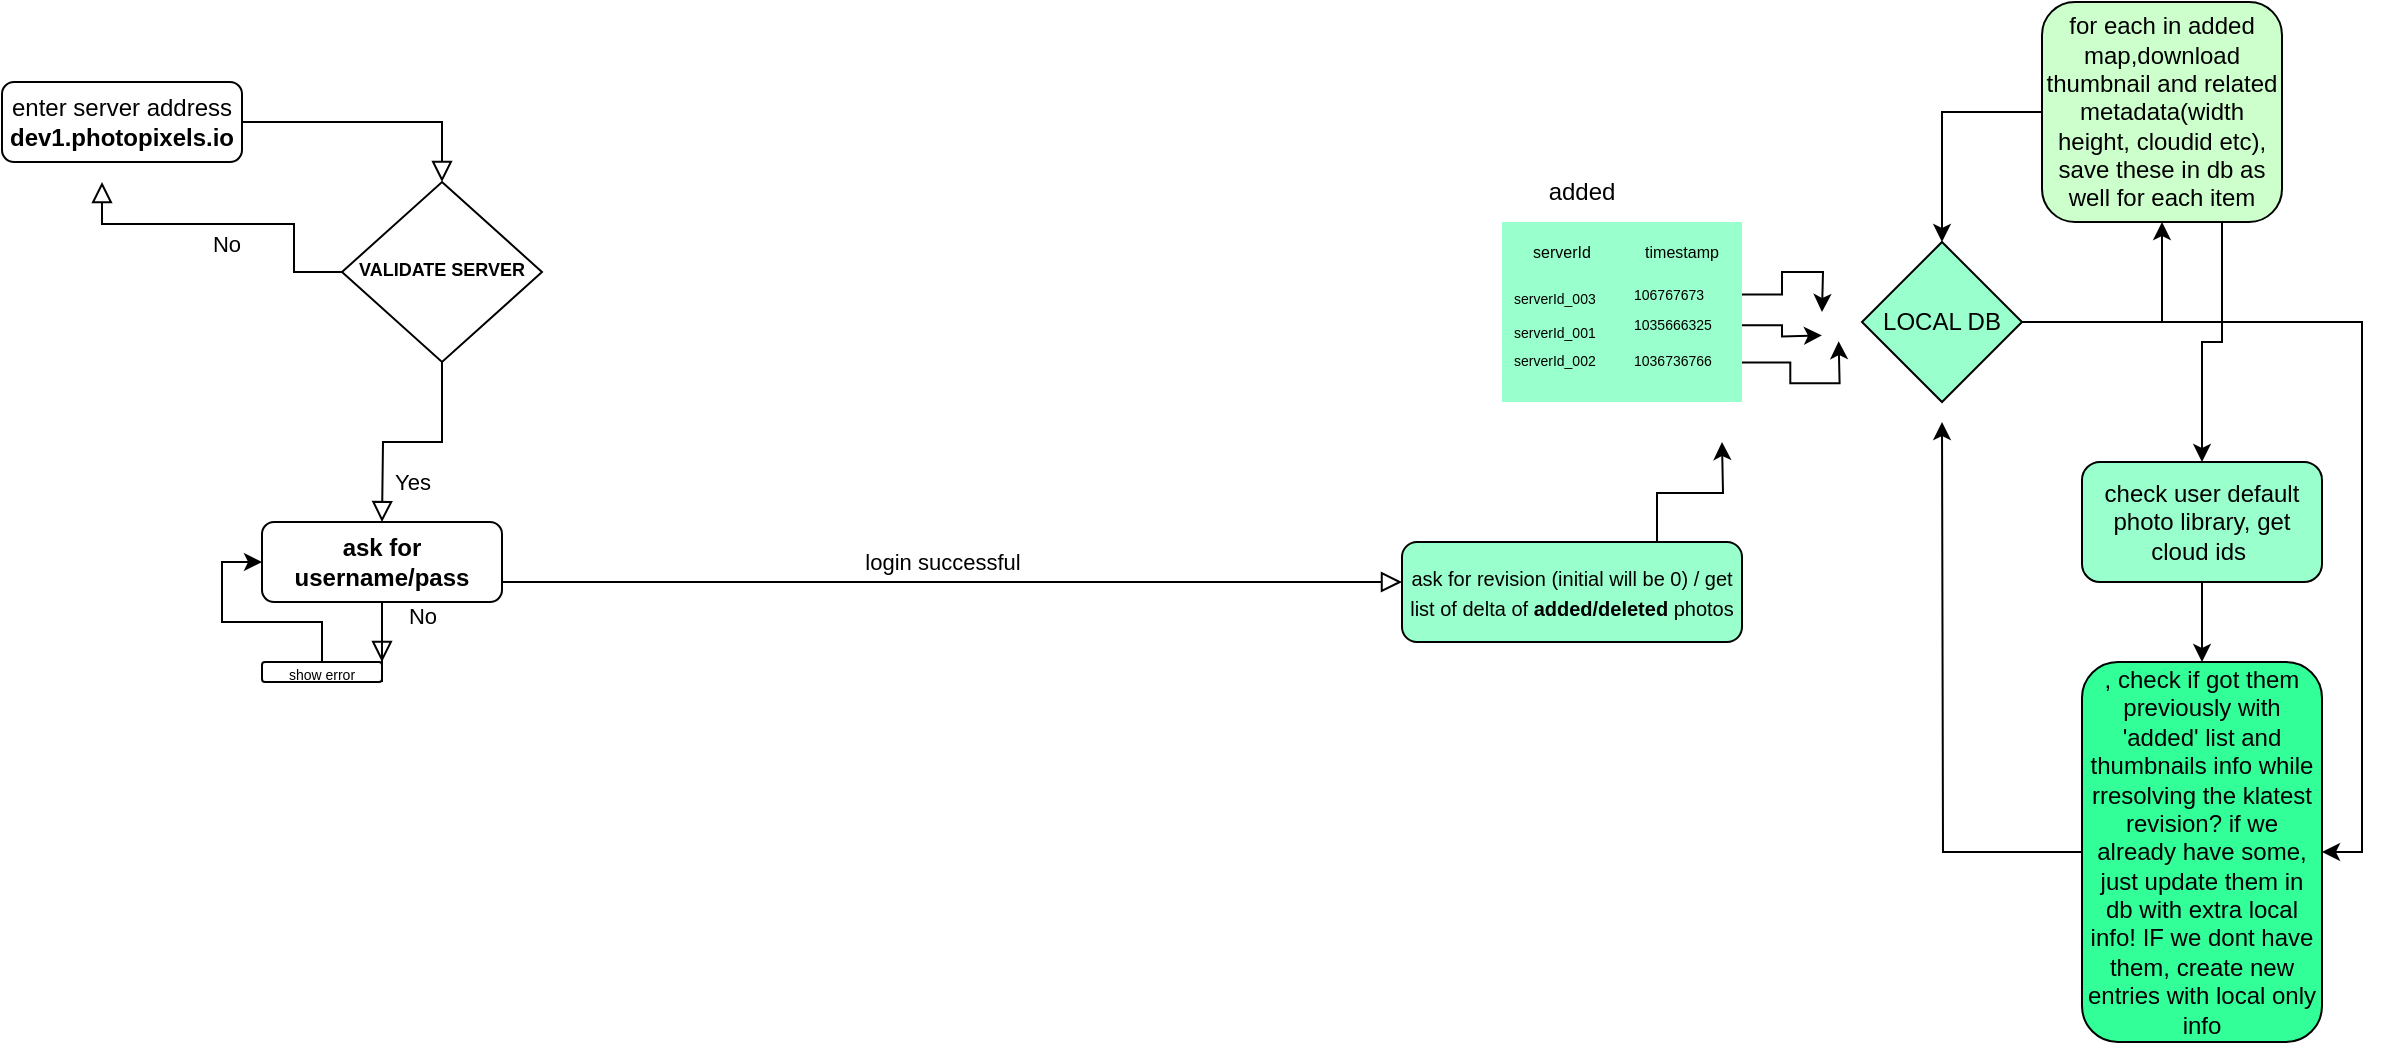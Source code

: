 <mxfile version="22.0.8" type="github">
  <diagram id="C5RBs43oDa-KdzZeNtuy" name="Page-1">
    <mxGraphModel dx="2562" dy="958" grid="1" gridSize="10" guides="1" tooltips="1" connect="1" arrows="1" fold="1" page="1" pageScale="1" pageWidth="827" pageHeight="1169" math="0" shadow="0">
      <root>
        <mxCell id="WIyWlLk6GJQsqaUBKTNV-0" />
        <mxCell id="WIyWlLk6GJQsqaUBKTNV-1" parent="WIyWlLk6GJQsqaUBKTNV-0" />
        <mxCell id="WIyWlLk6GJQsqaUBKTNV-2" value="" style="rounded=0;html=1;jettySize=auto;orthogonalLoop=1;fontSize=11;endArrow=block;endFill=0;endSize=8;strokeWidth=1;shadow=0;labelBackgroundColor=none;edgeStyle=orthogonalEdgeStyle;" parent="WIyWlLk6GJQsqaUBKTNV-1" source="WIyWlLk6GJQsqaUBKTNV-3" target="WIyWlLk6GJQsqaUBKTNV-6" edge="1">
          <mxGeometry relative="1" as="geometry" />
        </mxCell>
        <mxCell id="WIyWlLk6GJQsqaUBKTNV-3" value="enter server address&lt;br&gt;&lt;b&gt;dev1.photopixels.io&lt;/b&gt;" style="rounded=1;whiteSpace=wrap;html=1;fontSize=12;glass=0;strokeWidth=1;shadow=0;" parent="WIyWlLk6GJQsqaUBKTNV-1" vertex="1">
          <mxGeometry x="-510" y="110" width="120" height="40" as="geometry" />
        </mxCell>
        <mxCell id="WIyWlLk6GJQsqaUBKTNV-4" value="Yes" style="rounded=0;html=1;jettySize=auto;orthogonalLoop=1;fontSize=11;endArrow=block;endFill=0;endSize=8;strokeWidth=1;shadow=0;labelBackgroundColor=none;edgeStyle=orthogonalEdgeStyle;" parent="WIyWlLk6GJQsqaUBKTNV-1" source="WIyWlLk6GJQsqaUBKTNV-6" edge="1">
          <mxGeometry y="20" relative="1" as="geometry">
            <mxPoint as="offset" />
            <mxPoint x="-320" y="330" as="targetPoint" />
          </mxGeometry>
        </mxCell>
        <mxCell id="WIyWlLk6GJQsqaUBKTNV-5" value="No" style="edgeStyle=orthogonalEdgeStyle;rounded=0;html=1;jettySize=auto;orthogonalLoop=1;fontSize=11;endArrow=block;endFill=0;endSize=8;strokeWidth=1;shadow=0;labelBackgroundColor=none;" parent="WIyWlLk6GJQsqaUBKTNV-1" source="WIyWlLk6GJQsqaUBKTNV-6" edge="1">
          <mxGeometry y="10" relative="1" as="geometry">
            <mxPoint as="offset" />
            <mxPoint x="-460" y="160" as="targetPoint" />
            <Array as="points">
              <mxPoint x="-364" y="205" />
              <mxPoint x="-364" y="181" />
            </Array>
          </mxGeometry>
        </mxCell>
        <mxCell id="WIyWlLk6GJQsqaUBKTNV-6" value="&lt;font size=&quot;1&quot; style=&quot;&quot;&gt;&lt;b style=&quot;font-size: 9px;&quot;&gt;VALIDATE SERVER&lt;/b&gt;&lt;/font&gt;" style="rhombus;whiteSpace=wrap;html=1;shadow=0;fontFamily=Helvetica;fontSize=12;align=center;strokeWidth=1;spacing=6;spacingTop=-4;" parent="WIyWlLk6GJQsqaUBKTNV-1" vertex="1">
          <mxGeometry x="-340" y="160" width="100" height="90" as="geometry" />
        </mxCell>
        <mxCell id="WIyWlLk6GJQsqaUBKTNV-8" value="No" style="rounded=0;html=1;jettySize=auto;orthogonalLoop=1;fontSize=11;endArrow=block;endFill=0;endSize=8;strokeWidth=1;shadow=0;labelBackgroundColor=none;edgeStyle=orthogonalEdgeStyle;" parent="WIyWlLk6GJQsqaUBKTNV-1" target="WIyWlLk6GJQsqaUBKTNV-11" edge="1">
          <mxGeometry x="0.333" y="20" relative="1" as="geometry">
            <mxPoint as="offset" />
            <mxPoint x="-320" y="410" as="sourcePoint" />
            <Array as="points">
              <mxPoint x="-320" y="370" />
              <mxPoint x="-320" y="370" />
            </Array>
          </mxGeometry>
        </mxCell>
        <mxCell id="WIyWlLk6GJQsqaUBKTNV-9" value="login successful" style="edgeStyle=orthogonalEdgeStyle;rounded=0;html=1;jettySize=auto;orthogonalLoop=1;fontSize=11;endArrow=block;endFill=0;endSize=8;strokeWidth=1;shadow=0;labelBackgroundColor=none;exitX=1;exitY=0.5;exitDx=0;exitDy=0;" parent="WIyWlLk6GJQsqaUBKTNV-1" source="DgIrEv0hFCFQkbHtoArC-0" target="WIyWlLk6GJQsqaUBKTNV-12" edge="1">
          <mxGeometry y="10" relative="1" as="geometry">
            <mxPoint as="offset" />
            <mxPoint x="270" y="330" as="sourcePoint" />
            <Array as="points">
              <mxPoint x="280" y="360" />
              <mxPoint x="370" y="360" />
            </Array>
          </mxGeometry>
        </mxCell>
        <mxCell id="DgIrEv0hFCFQkbHtoArC-1" style="edgeStyle=orthogonalEdgeStyle;rounded=0;orthogonalLoop=1;jettySize=auto;html=1;entryX=0;entryY=0.5;entryDx=0;entryDy=0;" edge="1" parent="WIyWlLk6GJQsqaUBKTNV-1" source="WIyWlLk6GJQsqaUBKTNV-11" target="DgIrEv0hFCFQkbHtoArC-0">
          <mxGeometry relative="1" as="geometry" />
        </mxCell>
        <mxCell id="WIyWlLk6GJQsqaUBKTNV-11" value="&lt;font style=&quot;font-size: 7px;&quot;&gt;show error&lt;/font&gt;" style="rounded=1;whiteSpace=wrap;html=1;fontSize=12;glass=0;strokeWidth=1;shadow=0;" parent="WIyWlLk6GJQsqaUBKTNV-1" vertex="1">
          <mxGeometry x="-380" y="400" width="60" height="10" as="geometry" />
        </mxCell>
        <mxCell id="WIyWlLk6GJQsqaUBKTNV-12" value="&lt;font style=&quot;font-size: 10px;&quot;&gt;ask for revision (initial will be 0) / get list of delta of &lt;b&gt;added/deleted&lt;/b&gt; photos&lt;/font&gt;" style="rounded=1;whiteSpace=wrap;html=1;fontSize=12;glass=0;strokeWidth=1;shadow=0;fillColor=#99FFCC;" parent="WIyWlLk6GJQsqaUBKTNV-1" vertex="1">
          <mxGeometry x="190" y="340" width="170" height="50" as="geometry" />
        </mxCell>
        <mxCell id="DgIrEv0hFCFQkbHtoArC-0" value="ask for username/pass" style="rounded=1;whiteSpace=wrap;html=1;fontSize=12;glass=0;strokeWidth=1;shadow=0;fontStyle=1" vertex="1" parent="WIyWlLk6GJQsqaUBKTNV-1">
          <mxGeometry x="-380" y="330" width="120" height="40" as="geometry" />
        </mxCell>
        <mxCell id="DgIrEv0hFCFQkbHtoArC-10" style="edgeStyle=orthogonalEdgeStyle;rounded=0;orthogonalLoop=1;jettySize=auto;html=1;exitX=0.75;exitY=0;exitDx=0;exitDy=0;" edge="1" parent="WIyWlLk6GJQsqaUBKTNV-1" source="WIyWlLk6GJQsqaUBKTNV-12">
          <mxGeometry relative="1" as="geometry">
            <mxPoint x="350" y="290" as="targetPoint" />
          </mxGeometry>
        </mxCell>
        <mxCell id="DgIrEv0hFCFQkbHtoArC-14" value="" style="group;fillColor=#99FFCC;" vertex="1" connectable="0" parent="WIyWlLk6GJQsqaUBKTNV-1">
          <mxGeometry x="240" y="180" width="120" height="90" as="geometry" />
        </mxCell>
        <mxCell id="DgIrEv0hFCFQkbHtoArC-2" value="serverId" style="swimlane;fontStyle=0;childLayout=stackLayout;horizontal=1;startSize=30;horizontalStack=0;resizeParent=1;resizeParentMax=0;resizeLast=0;collapsible=1;marginBottom=0;whiteSpace=wrap;html=1;fontSize=8;fillColor=#99FFCC;strokeColor=none;" vertex="1" parent="DgIrEv0hFCFQkbHtoArC-14">
          <mxGeometry width="60" height="79.484" as="geometry">
            <mxRectangle y="25" width="70" height="30" as="alternateBounds" />
          </mxGeometry>
        </mxCell>
        <mxCell id="DgIrEv0hFCFQkbHtoArC-5" value="serverId_003" style="text;strokeColor=none;fillColor=#99FFCC;align=left;verticalAlign=middle;spacingLeft=4;spacingRight=4;overflow=hidden;points=[[0,0.5],[1,0.5]];portConstraint=eastwest;rotatable=0;whiteSpace=wrap;html=1;fontSize=7;" vertex="1" parent="DgIrEv0hFCFQkbHtoArC-2">
          <mxGeometry y="30" width="60" height="18.556" as="geometry" />
        </mxCell>
        <mxCell id="DgIrEv0hFCFQkbHtoArC-13" value="" style="group;fillColor=#99FFCC;" vertex="1" connectable="0" parent="DgIrEv0hFCFQkbHtoArC-2">
          <mxGeometry y="48.556" width="60" height="30.927" as="geometry" />
        </mxCell>
        <mxCell id="DgIrEv0hFCFQkbHtoArC-3" value="serverId_001" style="text;strokeColor=none;fillColor=#99FFCC;align=left;verticalAlign=middle;spacingLeft=4;spacingRight=4;overflow=hidden;points=[[0,0.5],[1,0.5]];portConstraint=eastwest;rotatable=0;whiteSpace=wrap;html=1;fontSize=7;" vertex="1" parent="DgIrEv0hFCFQkbHtoArC-13">
          <mxGeometry width="60" height="12.371" as="geometry" />
        </mxCell>
        <mxCell id="DgIrEv0hFCFQkbHtoArC-4" value="serverId_002" style="text;strokeColor=none;fillColor=#99FFCC;align=left;verticalAlign=middle;spacingLeft=4;spacingRight=4;overflow=hidden;points=[[0,0.5],[1,0.5]];portConstraint=eastwest;rotatable=0;whiteSpace=wrap;html=1;fontSize=7;" vertex="1" parent="DgIrEv0hFCFQkbHtoArC-13">
          <mxGeometry y="12.371" width="60" height="18.556" as="geometry" />
        </mxCell>
        <mxCell id="DgIrEv0hFCFQkbHtoArC-6" value="timestamp" style="swimlane;fontStyle=0;childLayout=stackLayout;horizontal=1;startSize=30;horizontalStack=0;resizeParent=1;resizeParentMax=0;resizeLast=0;collapsible=1;marginBottom=0;whiteSpace=wrap;html=1;fontSize=8;fillColor=#99FFCC;strokeColor=none;" vertex="1" parent="DgIrEv0hFCFQkbHtoArC-14">
          <mxGeometry x="60" width="60" height="79.484" as="geometry" />
        </mxCell>
        <mxCell id="DgIrEv0hFCFQkbHtoArC-7" value="106767673&lt;br&gt;" style="text;strokeColor=none;fillColor=#99FFCC;align=left;verticalAlign=middle;spacingLeft=4;spacingRight=4;overflow=hidden;points=[[0,0.5],[1,0.5]];portConstraint=eastwest;rotatable=0;whiteSpace=wrap;html=1;fontSize=7;" vertex="1" parent="DgIrEv0hFCFQkbHtoArC-6">
          <mxGeometry y="30" width="60" height="12.371" as="geometry" />
        </mxCell>
        <mxCell id="DgIrEv0hFCFQkbHtoArC-8" value="1035666325" style="text;strokeColor=none;fillColor=#99FFCC;align=left;verticalAlign=middle;spacingLeft=4;spacingRight=4;overflow=hidden;points=[[0,0.5],[1,0.5]];portConstraint=eastwest;rotatable=0;whiteSpace=wrap;html=1;fontSize=7;" vertex="1" parent="DgIrEv0hFCFQkbHtoArC-6">
          <mxGeometry y="42.371" width="60" height="18.556" as="geometry" />
        </mxCell>
        <mxCell id="DgIrEv0hFCFQkbHtoArC-9" value="1036736766" style="text;strokeColor=none;fillColor=#99FFCC;align=left;verticalAlign=middle;spacingLeft=4;spacingRight=4;overflow=hidden;points=[[0,0.5],[1,0.5]];portConstraint=eastwest;rotatable=0;whiteSpace=wrap;html=1;fontSize=7;" vertex="1" parent="DgIrEv0hFCFQkbHtoArC-6">
          <mxGeometry y="60.927" width="60" height="18.556" as="geometry" />
        </mxCell>
        <mxCell id="DgIrEv0hFCFQkbHtoArC-17" style="edgeStyle=orthogonalEdgeStyle;rounded=0;orthogonalLoop=1;jettySize=auto;html=1;" edge="1" parent="WIyWlLk6GJQsqaUBKTNV-1" source="DgIrEv0hFCFQkbHtoArC-7">
          <mxGeometry relative="1" as="geometry">
            <mxPoint x="400" y="225" as="targetPoint" />
          </mxGeometry>
        </mxCell>
        <mxCell id="DgIrEv0hFCFQkbHtoArC-18" style="edgeStyle=orthogonalEdgeStyle;rounded=0;orthogonalLoop=1;jettySize=auto;html=1;exitX=1;exitY=0.5;exitDx=0;exitDy=0;entryX=0;entryY=0.667;entryDx=0;entryDy=0;entryPerimeter=0;" edge="1" parent="WIyWlLk6GJQsqaUBKTNV-1" source="DgIrEv0hFCFQkbHtoArC-8">
          <mxGeometry relative="1" as="geometry">
            <mxPoint x="400" y="236.69" as="targetPoint" />
          </mxGeometry>
        </mxCell>
        <mxCell id="DgIrEv0hFCFQkbHtoArC-19" style="edgeStyle=orthogonalEdgeStyle;rounded=0;orthogonalLoop=1;jettySize=auto;html=1;exitX=1;exitY=0.5;exitDx=0;exitDy=0;entryX=0;entryY=0.75;entryDx=0;entryDy=0;" edge="1" parent="WIyWlLk6GJQsqaUBKTNV-1" source="DgIrEv0hFCFQkbHtoArC-9">
          <mxGeometry relative="1" as="geometry">
            <mxPoint x="408.333" y="239.583" as="targetPoint" />
          </mxGeometry>
        </mxCell>
        <mxCell id="DgIrEv0hFCFQkbHtoArC-23" style="edgeStyle=orthogonalEdgeStyle;rounded=0;orthogonalLoop=1;jettySize=auto;html=1;" edge="1" parent="WIyWlLk6GJQsqaUBKTNV-1" source="DgIrEv0hFCFQkbHtoArC-20" target="DgIrEv0hFCFQkbHtoArC-22">
          <mxGeometry relative="1" as="geometry" />
        </mxCell>
        <mxCell id="DgIrEv0hFCFQkbHtoArC-33" style="edgeStyle=orthogonalEdgeStyle;rounded=0;orthogonalLoop=1;jettySize=auto;html=1;entryX=1;entryY=0.5;entryDx=0;entryDy=0;" edge="1" parent="WIyWlLk6GJQsqaUBKTNV-1" source="DgIrEv0hFCFQkbHtoArC-20" target="DgIrEv0hFCFQkbHtoArC-30">
          <mxGeometry relative="1" as="geometry" />
        </mxCell>
        <mxCell id="DgIrEv0hFCFQkbHtoArC-20" value="LOCAL DB" style="rhombus;whiteSpace=wrap;html=1;fillColor=#99FFCC;" vertex="1" parent="WIyWlLk6GJQsqaUBKTNV-1">
          <mxGeometry x="420" y="190" width="80" height="80" as="geometry" />
        </mxCell>
        <mxCell id="DgIrEv0hFCFQkbHtoArC-26" style="edgeStyle=orthogonalEdgeStyle;rounded=0;orthogonalLoop=1;jettySize=auto;html=1;entryX=0.5;entryY=0;entryDx=0;entryDy=0;" edge="1" parent="WIyWlLk6GJQsqaUBKTNV-1" source="DgIrEv0hFCFQkbHtoArC-22" target="DgIrEv0hFCFQkbHtoArC-20">
          <mxGeometry relative="1" as="geometry" />
        </mxCell>
        <mxCell id="DgIrEv0hFCFQkbHtoArC-32" style="edgeStyle=orthogonalEdgeStyle;rounded=0;orthogonalLoop=1;jettySize=auto;html=1;exitX=0.75;exitY=1;exitDx=0;exitDy=0;entryX=0.5;entryY=0;entryDx=0;entryDy=0;" edge="1" parent="WIyWlLk6GJQsqaUBKTNV-1" source="DgIrEv0hFCFQkbHtoArC-22" target="DgIrEv0hFCFQkbHtoArC-31">
          <mxGeometry relative="1" as="geometry" />
        </mxCell>
        <mxCell id="DgIrEv0hFCFQkbHtoArC-22" value="for each in added map,download thumbnail and related metadata(width height, cloudid etc), save these in db as well for each item" style="rounded=1;whiteSpace=wrap;html=1;fillColor=#CCFFCC;" vertex="1" parent="WIyWlLk6GJQsqaUBKTNV-1">
          <mxGeometry x="510" y="70" width="120" height="110" as="geometry" />
        </mxCell>
        <mxCell id="DgIrEv0hFCFQkbHtoArC-35" style="edgeStyle=orthogonalEdgeStyle;rounded=0;orthogonalLoop=1;jettySize=auto;html=1;" edge="1" parent="WIyWlLk6GJQsqaUBKTNV-1" source="DgIrEv0hFCFQkbHtoArC-30">
          <mxGeometry relative="1" as="geometry">
            <mxPoint x="460" y="280" as="targetPoint" />
          </mxGeometry>
        </mxCell>
        <mxCell id="DgIrEv0hFCFQkbHtoArC-30" value=", check if got them previously with &#39;added&#39; list and thumbnails info while rresolving the klatest revision? if we already have some, just update them in db with extra local info! IF we dont have them, create new entries with local only info" style="rounded=1;whiteSpace=wrap;html=1;fillColor=#33FF99;" vertex="1" parent="WIyWlLk6GJQsqaUBKTNV-1">
          <mxGeometry x="530" y="400" width="120" height="190" as="geometry" />
        </mxCell>
        <mxCell id="DgIrEv0hFCFQkbHtoArC-34" style="edgeStyle=orthogonalEdgeStyle;rounded=0;orthogonalLoop=1;jettySize=auto;html=1;entryX=0.5;entryY=0;entryDx=0;entryDy=0;" edge="1" parent="WIyWlLk6GJQsqaUBKTNV-1" source="DgIrEv0hFCFQkbHtoArC-31" target="DgIrEv0hFCFQkbHtoArC-30">
          <mxGeometry relative="1" as="geometry" />
        </mxCell>
        <mxCell id="DgIrEv0hFCFQkbHtoArC-31" value="check user default photo library, get cloud ids&amp;nbsp;" style="rounded=1;whiteSpace=wrap;html=1;fillColor=#99FFCC;" vertex="1" parent="WIyWlLk6GJQsqaUBKTNV-1">
          <mxGeometry x="530" y="300" width="120" height="60" as="geometry" />
        </mxCell>
        <mxCell id="DgIrEv0hFCFQkbHtoArC-36" value="added" style="text;html=1;strokeColor=none;fillColor=none;align=center;verticalAlign=middle;whiteSpace=wrap;rounded=0;" vertex="1" parent="WIyWlLk6GJQsqaUBKTNV-1">
          <mxGeometry x="230" y="150" width="100" height="30" as="geometry" />
        </mxCell>
      </root>
    </mxGraphModel>
  </diagram>
</mxfile>

